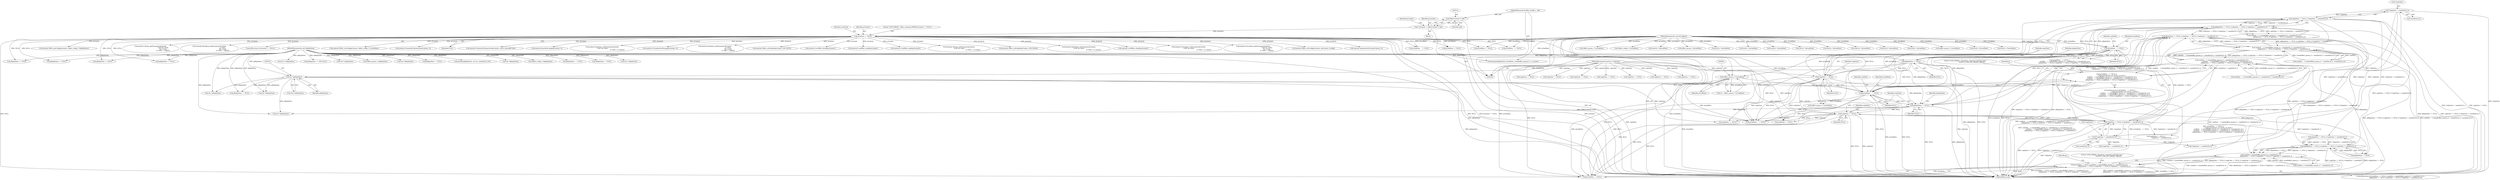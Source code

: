 digraph "0_Android_aeea52da00d210587fb3ed895de3d5f2e0264c88_4@API" {
"1000629" [label="(Call,pReplyData == NULL || replySize == NULL || *replySize != sizeof(int32_t))"];
"1000630" [label="(Call,pReplyData == NULL)"];
"1000578" [label="(Call,(int *)pReplyData)"];
"1000539" [label="(Call,pReplyData == NULL)"];
"1000115" [label="(MethodParameterIn,void *pReplyData)"];
"1000524" [label="(Call,pCmdData   == NULL)"];
"1000113" [label="(MethodParameterIn,void *pCmdData)"];
"1000153" [label="(Call,pContext == NULL)"];
"1000118" [label="(Call,* pContext = (EffectContext *) self)"];
"1000120" [label="(Call,(EffectContext *) self)"];
"1000110" [label="(MethodParameterIn,effect_handle_t  self)"];
"1000604" [label="(Call,pCmdData   == NULL)"];
"1000560" [label="(Call,(effect_param_t *) pCmdData)"];
"1000543" [label="(Call,replySize == NULL)"];
"1000114" [label="(MethodParameterIn,uint32_t *replySize)"];
"1000633" [label="(Call,replySize == NULL || *replySize != sizeof(int32_t))"];
"1000634" [label="(Call,replySize == NULL)"];
"1000542" [label="(Call,replySize == NULL || *replySize != sizeof(int32_t))"];
"1000546" [label="(Call,*replySize != sizeof(int32_t))"];
"1000637" [label="(Call,*replySize != sizeof(int32_t))"];
"1000538" [label="(Call,pReplyData == NULL || replySize == NULL || *replySize != sizeof(int32_t))"];
"1000618" [label="(Call,cmdSize    < (sizeof(effect_param_t) + sizeof(int32_t) +sizeof(int16_t)) ||\n                        pReplyData == NULL || replySize == NULL || *replySize != sizeof(int32_t))"];
"1000607" [label="(Call,cmdSize    > (sizeof(effect_param_t) + sizeof(int32_t) +sizeof(int32_t)) ||\n                        cmdSize    < (sizeof(effect_param_t) + sizeof(int32_t) +sizeof(int16_t)) ||\n                        pReplyData == NULL || replySize == NULL || *replySize != sizeof(int32_t))"];
"1000603" [label="(Call,pCmdData   == NULL ||\n                        // legal parameters are int16_t or int32_t\n                        cmdSize    > (sizeof(effect_param_t) + sizeof(int32_t) +sizeof(int32_t)) ||\n                        cmdSize    < (sizeof(effect_param_t) + sizeof(int32_t) +sizeof(int16_t)) ||\n                        pReplyData == NULL || replySize == NULL || *replySize != sizeof(int32_t))"];
"1000698" [label="(Call,cmdSize < (sizeof(effect_param_t) + sizeof(int32_t)) ||\n                        pReplyData == NULL || replySize == NULL || *replySize != sizeof(int32_t))"];
"1000694" [label="(Call,pCmdData == NULL || cmdSize < (sizeof(effect_param_t) + sizeof(int32_t)) ||\n                        pReplyData == NULL || replySize == NULL || *replySize != sizeof(int32_t))"];
"1000706" [label="(Call,pReplyData == NULL || replySize == NULL || *replySize != sizeof(int32_t))"];
"1000714" [label="(Call,*replySize != sizeof(int32_t))"];
"1001065" [label="(Call,(int32_t *)pCmdData)"];
"1000711" [label="(Call,replySize == NULL)"];
"1000349" [label="(Call,replySize == NULL)"];
"1000930" [label="(Call,(int32_t *)pCmdData)"];
"1000257" [label="(Call,replySize == NULL)"];
"1000273" [label="(Call,(int *) pReplyData)"];
"1000618" [label="(Call,cmdSize    < (sizeof(effect_param_t) + sizeof(int32_t) +sizeof(int16_t)) ||\n                        pReplyData == NULL || replySize == NULL || *replySize != sizeof(int32_t))"];
"1000212" [label="(Call,android::VirtualizerSetStrength(pContext, 0))"];
"1000695" [label="(Call,pCmdData == NULL)"];
"1000636" [label="(Identifier,NULL)"];
"1000118" [label="(Call,* pContext = (EffectContext *) self)"];
"1000609" [label="(Identifier,cmdSize)"];
"1000548" [label="(Identifier,replySize)"];
"1000460" [label="(Call,android::Equalizer_getParameter(pContext,\n                                                             p->data,\n                                                             &p->vsize,\n                                                             p->data + voffset))"];
"1000608" [label="(Call,cmdSize    > (sizeof(effect_param_t) + sizeof(int32_t) +sizeof(int32_t)))"];
"1001101" [label="(Call,pReplyData == LVM_NULL)"];
"1000635" [label="(Identifier,replySize)"];
"1000541" [label="(Identifier,NULL)"];
"1000843" [label="(Call,android::Effect_setEnabled(pContext, LVM_TRUE))"];
"1000950" [label="(Call,android::LvmEffect_disable(pContext))"];
"1000850" [label="(Call,pReplyData == NULL)"];
"1000982" [label="(Call,android::LvmEffect_enable(pContext))"];
"1000116" [label="(Block,)"];
"1000634" [label="(Call,replySize == NULL)"];
"1000578" [label="(Call,(int *)pReplyData)"];
"1000115" [label="(MethodParameterIn,void *pReplyData)"];
"1000154" [label="(Identifier,pContext)"];
"1001068" [label="(Call,android::LvmEffect_enable(pContext))"];
"1000114" [label="(MethodParameterIn,uint32_t *replySize)"];
"1000639" [label="(Identifier,replySize)"];
"1000669" [label="(Call,(int *)pReplyData)"];
"1000234" [label="(Call,(int *) pReplyData)"];
"1000800" [label="(Call,android::Volume_setParameter(pContext,\n (void *)p->data,\n                                                                 p->data + p->psize))"];
"1000873" [label="(Call,android::Effect_setEnabled(pContext, LVM_FALSE))"];
"1000581" [label="(Call,android::BassBoost_setParameter(pContext,\n (void *)p->data,\n                                                                    p->data + p->psize))"];
"1000637" [label="(Call,*replySize != sizeof(int32_t))"];
"1001142" [label="(Call,(uint32_t *)pCmdData)"];
"1000367" [label="(Call,memcpy(pReplyData, pCmdData, sizeof(effect_param_t) + p->psize))"];
"1000947" [label="(Call,(int32_t *)pCmdData)"];
"1000603" [label="(Call,pCmdData   == NULL ||\n                        // legal parameters are int16_t or int32_t\n                        cmdSize    > (sizeof(effect_param_t) + sizeof(int32_t) +sizeof(int32_t)) ||\n                        cmdSize    < (sizeof(effect_param_t) + sizeof(int32_t) +sizeof(int16_t)) ||\n                        pReplyData == NULL || replySize == NULL || *replySize != sizeof(int32_t))"];
"1001036" [label="(Call,android::LvmEffect_disable(pContext))"];
"1000527" [label="(Call,cmdSize    != (sizeof(effect_param_t) + sizeof(int32_t) +sizeof(int16_t)) ||\n                        pReplyData == NULL || replySize == NULL || *replySize != sizeof(int32_t))"];
"1000120" [label="(Call,(EffectContext *) self)"];
"1000546" [label="(Call,*replySize != sizeof(int32_t))"];
"1000119" [label="(Identifier,pContext)"];
"1000650" [label="(Identifier,p)"];
"1000672" [label="(Call,android::Virtualizer_setParameter(pContext,\n (void *)p->data,\n                                                                       p->data + p->psize))"];
"1000542" [label="(Call,replySize == NULL || *replySize != sizeof(int32_t))"];
"1000631" [label="(Identifier,pReplyData)"];
"1000707" [label="(Call,pReplyData == NULL)"];
"1000964" [label="(Call,(int32_t *)pCmdData)"];
"1000544" [label="(Identifier,replySize)"];
"1000433" [label="(Call,android::Virtualizer_getParameter(pContext,\n                                                               (void *)p->data,\n                                                               &p->vsize,\n                                                               p->data + voffset))"];
"1000168" [label="(Call,pReplyData == NULL)"];
"1000244" [label="(Call,pCmdData    == NULL)"];
"1000619" [label="(Call,cmdSize    < (sizeof(effect_param_t) + sizeof(int32_t) +sizeof(int16_t)))"];
"1000547" [label="(Call,*replySize)"];
"1000778" [label="(Call,*replySize != sizeof(int32_t))"];
"1000644" [label="(Literal,\"\tLVM_ERROR : Virtualizer_command cmdCode Case: \"\n                             \"EFFECT_CMD_SET_PARAM: ERROR\")"];
"1000558" [label="(Call,*p = (effect_param_t *) pCmdData)"];
"1000607" [label="(Call,cmdSize    > (sizeof(effect_param_t) + sizeof(int32_t) +sizeof(int32_t)) ||\n                        cmdSize    < (sizeof(effect_param_t) + sizeof(int32_t) +sizeof(int16_t)) ||\n                        pReplyData == NULL || replySize == NULL || *replySize != sizeof(int32_t))"];
"1000728" [label="(Call,(effect_param_t *) pCmdData)"];
"1000378" [label="(Call,(effect_param_t *)pReplyData)"];
"1000797" [label="(Call,(int *)pReplyData)"];
"1000523" [label="(Call,pCmdData   == NULL ||\n                        cmdSize    != (sizeof(effect_param_t) + sizeof(int32_t) +sizeof(int16_t)) ||\n                        pReplyData == NULL || replySize == NULL || *replySize != sizeof(int32_t))"];
"1000310" [label="(Call,android::Effect_setConfig(pContext, &pContext->config))"];
"1000854" [label="(Call,replySize == NULL)"];
"1000285" [label="(Call,pReplyData == NULL)"];
"1001108" [label="(Call,pCmdData == NULL)"];
"1000870" [label="(Call,(int *)pReplyData)"];
"1000721" [label="(Literal,\"\tLVM_ERROR : Equalizer_command cmdCode Case: \"\n                             \"EFFECT_CMD_SET_PARAM: ERROR\")"];
"1000771" [label="(Call,pReplyData == NULL)"];
"1000345" [label="(Call,pReplyData == NULL)"];
"1000710" [label="(Call,replySize == NULL || *replySize != sizeof(int32_t))"];
"1000122" [label="(Identifier,self)"];
"1001033" [label="(Call,(int32_t *)pCmdData)"];
"1000602" [label="(ControlStructure,if (pCmdData   == NULL ||\n                        // legal parameters are int16_t or int32_t\n                        cmdSize    > (sizeof(effect_param_t) + sizeof(int32_t) +sizeof(int32_t)) ||\n                        cmdSize    < (sizeof(effect_param_t) + sizeof(int32_t) +sizeof(int16_t)) ||\n                        pReplyData == NULL || replySize == NULL || *replySize != sizeof(int32_t)))"];
"1001193" [label="(Call,memcpy(pReplyData, vol_ret, sizeof(int32_t)*2))"];
"1000540" [label="(Identifier,pReplyData)"];
"1000629" [label="(Call,pReplyData == NULL || replySize == NULL || *replySize != sizeof(int32_t))"];
"1000222" [label="(Call,android::EqualizerSetPreset(pContext, 0))"];
"1000545" [label="(Identifier,NULL)"];
"1000840" [label="(Call,(int *)pReplyData)"];
"1000155" [label="(Identifier,NULL)"];
"1000604" [label="(Call,pCmdData   == NULL)"];
"1000303" [label="(Call,android::Effect_getConfig(pContext, (effect_config_t *)pReplyData))"];
"1000485" [label="(Call,android::Volume_getParameter(pContext,\n                                                          (void *)p->data,\n                                                          &p->vsize,\n                                                          p->data + voffset))"];
"1000733" [label="(Call,(int *)pReplyData)"];
"1000529" [label="(Identifier,cmdSize)"];
"1001050" [label="(Call,(int32_t *)pCmdData)"];
"1000305" [label="(Call,(effect_config_t *)pReplyData)"];
"1000110" [label="(MethodParameterIn,effect_handle_t  self)"];
"1000538" [label="(Call,pReplyData == NULL || replySize == NULL || *replySize != sizeof(int32_t))"];
"1000289" [label="(Call,replySize == NULL)"];
"1000792" [label="(Call,(effect_param_t *) pCmdData)"];
"1000153" [label="(Call,pContext == NULL)"];
"1000539" [label="(Call,pReplyData == NULL)"];
"1000560" [label="(Call,(effect_param_t *) pCmdData)"];
"1000706" [label="(Call,pReplyData == NULL || replySize == NULL || *replySize != sizeof(int32_t))"];
"1000127" [label="(Identifier,pContext)"];
"1000549" [label="(Call,sizeof(int32_t))"];
"1000699" [label="(Call,cmdSize < (sizeof(effect_param_t) + sizeof(int32_t)))"];
"1000253" [label="(Call,pReplyData  == NULL)"];
"1001260" [label="(MethodReturn,int)"];
"1000525" [label="(Identifier,pCmdData)"];
"1000408" [label="(Call,android::BassBoost_getParameter(pContext,\n                                                             p->data,\n                                                             &p->vsize,\n                                                             p->data + voffset))"];
"1000152" [label="(ControlStructure,if (pContext == NULL))"];
"1000524" [label="(Call,pCmdData   == NULL)"];
"1000276" [label="(Call,android::Effect_setConfig(pContext, (effect_config_t *) pCmdData))"];
"1000543" [label="(Call,replySize == NULL)"];
"1000774" [label="(Call,replySize == NULL ||\n                        *replySize != sizeof(int32_t))"];
"1000158" [label="(Literal,\"\tLVM_ERROR : Effect_command ERROR pContext == NULL\")"];
"1001119" [label="(Call,pReplyData == NULL)"];
"1000759" [label="(Call,pCmdData   == NULL)"];
"1000278" [label="(Call,(effect_config_t *) pCmdData)"];
"1000327" [label="(Call,pCmdData == NULL)"];
"1000562" [label="(Identifier,pCmdData)"];
"1000526" [label="(Identifier,NULL)"];
"1000633" [label="(Call,replySize == NULL || *replySize != sizeof(int32_t))"];
"1000693" [label="(ControlStructure,if (pCmdData == NULL || cmdSize < (sizeof(effect_param_t) + sizeof(int32_t)) ||\n                        pReplyData == NULL || replySize == NULL || *replySize != sizeof(int32_t)))"];
"1000191" [label="(Call,(int *) pReplyData)"];
"1000577" [label="(Call,*(int *)pReplyData)"];
"1000727" [label="(Identifier,p)"];
"1000775" [label="(Call,replySize == NULL)"];
"1000694" [label="(Call,pCmdData == NULL || cmdSize < (sizeof(effect_param_t) + sizeof(int32_t)) ||\n                        pReplyData == NULL || replySize == NULL || *replySize != sizeof(int32_t))"];
"1000698" [label="(Call,cmdSize < (sizeof(effect_param_t) + sizeof(int32_t)) ||\n                        pReplyData == NULL || replySize == NULL || *replySize != sizeof(int32_t))"];
"1000113" [label="(MethodParameterIn,void *pCmdData)"];
"1000824" [label="(Call,replySize == NULL)"];
"1000820" [label="(Call,pReplyData == NULL)"];
"1000237" [label="(Call,android::VolumeSetVolumeLevel(pContext, 0))"];
"1001200" [label="(Call,android::VolumeSetVolumeLevel(pContext, (int16_t)(maxdB*100)))"];
"1000638" [label="(Call,*replySize)"];
"1000632" [label="(Identifier,NULL)"];
"1000895" [label="(Call,(uint32_t *)pCmdData)"];
"1000630" [label="(Call,pReplyData == NULL)"];
"1001123" [label="(Call,replySize == NULL)"];
"1000322" [label="(Call,(effect_param_t *)pCmdData)"];
"1000882" [label="(Call,pCmdData   == NULL)"];
"1000580" [label="(Identifier,pReplyData)"];
"1000163" [label="(Identifier,cmdCode)"];
"1000202" [label="(Call,android::BassSetStrength(pContext, 0))"];
"1000979" [label="(Call,(int32_t *)pCmdData)"];
"1001016" [label="(Call,(int32_t *)pCmdData)"];
"1000651" [label="(Call,(effect_param_t *) pCmdData)"];
"1000736" [label="(Call,android::Equalizer_setParameter(pContext,\n (void *)p->data,\n                                                                     p->data + p->psize))"];
"1000640" [label="(Call,sizeof(int32_t))"];
"1000606" [label="(Identifier,NULL)"];
"1001149" [label="(Call,(uint32_t *)pCmdData)"];
"1000172" [label="(Call,replySize == NULL)"];
"1000605" [label="(Identifier,pCmdData)"];
"1000629" -> "1000618"  [label="AST: "];
"1000629" -> "1000630"  [label="CFG: "];
"1000629" -> "1000633"  [label="CFG: "];
"1000630" -> "1000629"  [label="AST: "];
"1000633" -> "1000629"  [label="AST: "];
"1000618" -> "1000629"  [label="CFG: "];
"1000629" -> "1001260"  [label="DDG: pReplyData == NULL"];
"1000629" -> "1001260"  [label="DDG: replySize == NULL || *replySize != sizeof(int32_t)"];
"1000629" -> "1000618"  [label="DDG: pReplyData == NULL"];
"1000629" -> "1000618"  [label="DDG: replySize == NULL || *replySize != sizeof(int32_t)"];
"1000630" -> "1000629"  [label="DDG: pReplyData"];
"1000630" -> "1000629"  [label="DDG: NULL"];
"1000633" -> "1000629"  [label="DDG: replySize == NULL"];
"1000633" -> "1000629"  [label="DDG: *replySize != sizeof(int32_t)"];
"1000538" -> "1000629"  [label="DDG: replySize == NULL || *replySize != sizeof(int32_t)"];
"1000629" -> "1000706"  [label="DDG: replySize == NULL || *replySize != sizeof(int32_t)"];
"1000630" -> "1000632"  [label="CFG: "];
"1000631" -> "1000630"  [label="AST: "];
"1000632" -> "1000630"  [label="AST: "];
"1000635" -> "1000630"  [label="CFG: "];
"1000630" -> "1001260"  [label="DDG: NULL"];
"1000630" -> "1001260"  [label="DDG: pReplyData"];
"1000578" -> "1000630"  [label="DDG: pReplyData"];
"1000115" -> "1000630"  [label="DDG: pReplyData"];
"1000604" -> "1000630"  [label="DDG: NULL"];
"1000630" -> "1000634"  [label="DDG: NULL"];
"1000630" -> "1000669"  [label="DDG: pReplyData"];
"1000630" -> "1000695"  [label="DDG: NULL"];
"1000630" -> "1000759"  [label="DDG: NULL"];
"1000578" -> "1000577"  [label="AST: "];
"1000578" -> "1000580"  [label="CFG: "];
"1000579" -> "1000578"  [label="AST: "];
"1000580" -> "1000578"  [label="AST: "];
"1000577" -> "1000578"  [label="CFG: "];
"1000578" -> "1001260"  [label="DDG: pReplyData"];
"1000539" -> "1000578"  [label="DDG: pReplyData"];
"1000115" -> "1000578"  [label="DDG: pReplyData"];
"1000578" -> "1000669"  [label="DDG: pReplyData"];
"1000578" -> "1000707"  [label="DDG: pReplyData"];
"1000578" -> "1000733"  [label="DDG: pReplyData"];
"1000578" -> "1000771"  [label="DDG: pReplyData"];
"1000578" -> "1000797"  [label="DDG: pReplyData"];
"1000539" -> "1000538"  [label="AST: "];
"1000539" -> "1000541"  [label="CFG: "];
"1000540" -> "1000539"  [label="AST: "];
"1000541" -> "1000539"  [label="AST: "];
"1000544" -> "1000539"  [label="CFG: "];
"1000538" -> "1000539"  [label="CFG: "];
"1000539" -> "1001260"  [label="DDG: pReplyData"];
"1000539" -> "1001260"  [label="DDG: NULL"];
"1000539" -> "1000538"  [label="DDG: pReplyData"];
"1000539" -> "1000538"  [label="DDG: NULL"];
"1000115" -> "1000539"  [label="DDG: pReplyData"];
"1000524" -> "1000539"  [label="DDG: NULL"];
"1000539" -> "1000543"  [label="DDG: NULL"];
"1000539" -> "1000604"  [label="DDG: NULL"];
"1000539" -> "1000695"  [label="DDG: NULL"];
"1000539" -> "1000759"  [label="DDG: NULL"];
"1000115" -> "1000109"  [label="AST: "];
"1000115" -> "1001260"  [label="DDG: pReplyData"];
"1000115" -> "1000168"  [label="DDG: pReplyData"];
"1000115" -> "1000191"  [label="DDG: pReplyData"];
"1000115" -> "1000234"  [label="DDG: pReplyData"];
"1000115" -> "1000253"  [label="DDG: pReplyData"];
"1000115" -> "1000273"  [label="DDG: pReplyData"];
"1000115" -> "1000285"  [label="DDG: pReplyData"];
"1000115" -> "1000305"  [label="DDG: pReplyData"];
"1000115" -> "1000345"  [label="DDG: pReplyData"];
"1000115" -> "1000367"  [label="DDG: pReplyData"];
"1000115" -> "1000378"  [label="DDG: pReplyData"];
"1000115" -> "1000669"  [label="DDG: pReplyData"];
"1000115" -> "1000707"  [label="DDG: pReplyData"];
"1000115" -> "1000733"  [label="DDG: pReplyData"];
"1000115" -> "1000771"  [label="DDG: pReplyData"];
"1000115" -> "1000797"  [label="DDG: pReplyData"];
"1000115" -> "1000820"  [label="DDG: pReplyData"];
"1000115" -> "1000840"  [label="DDG: pReplyData"];
"1000115" -> "1000850"  [label="DDG: pReplyData"];
"1000115" -> "1000870"  [label="DDG: pReplyData"];
"1000115" -> "1001101"  [label="DDG: pReplyData"];
"1000115" -> "1001119"  [label="DDG: pReplyData"];
"1000115" -> "1001193"  [label="DDG: pReplyData"];
"1000524" -> "1000523"  [label="AST: "];
"1000524" -> "1000526"  [label="CFG: "];
"1000525" -> "1000524"  [label="AST: "];
"1000526" -> "1000524"  [label="AST: "];
"1000529" -> "1000524"  [label="CFG: "];
"1000523" -> "1000524"  [label="CFG: "];
"1000524" -> "1001260"  [label="DDG: pCmdData"];
"1000524" -> "1001260"  [label="DDG: NULL"];
"1000524" -> "1000523"  [label="DDG: pCmdData"];
"1000524" -> "1000523"  [label="DDG: NULL"];
"1000113" -> "1000524"  [label="DDG: pCmdData"];
"1000153" -> "1000524"  [label="DDG: NULL"];
"1000524" -> "1000560"  [label="DDG: pCmdData"];
"1000524" -> "1000604"  [label="DDG: NULL"];
"1000524" -> "1000695"  [label="DDG: NULL"];
"1000524" -> "1000759"  [label="DDG: NULL"];
"1000113" -> "1000109"  [label="AST: "];
"1000113" -> "1001260"  [label="DDG: pCmdData"];
"1000113" -> "1000244"  [label="DDG: pCmdData"];
"1000113" -> "1000278"  [label="DDG: pCmdData"];
"1000113" -> "1000322"  [label="DDG: pCmdData"];
"1000113" -> "1000327"  [label="DDG: pCmdData"];
"1000113" -> "1000367"  [label="DDG: pCmdData"];
"1000113" -> "1000560"  [label="DDG: pCmdData"];
"1000113" -> "1000604"  [label="DDG: pCmdData"];
"1000113" -> "1000651"  [label="DDG: pCmdData"];
"1000113" -> "1000695"  [label="DDG: pCmdData"];
"1000113" -> "1000728"  [label="DDG: pCmdData"];
"1000113" -> "1000759"  [label="DDG: pCmdData"];
"1000113" -> "1000792"  [label="DDG: pCmdData"];
"1000113" -> "1000882"  [label="DDG: pCmdData"];
"1000113" -> "1000895"  [label="DDG: pCmdData"];
"1000113" -> "1000930"  [label="DDG: pCmdData"];
"1000113" -> "1000947"  [label="DDG: pCmdData"];
"1000113" -> "1000964"  [label="DDG: pCmdData"];
"1000113" -> "1000979"  [label="DDG: pCmdData"];
"1000113" -> "1001016"  [label="DDG: pCmdData"];
"1000113" -> "1001033"  [label="DDG: pCmdData"];
"1000113" -> "1001050"  [label="DDG: pCmdData"];
"1000113" -> "1001065"  [label="DDG: pCmdData"];
"1000113" -> "1001108"  [label="DDG: pCmdData"];
"1000113" -> "1001142"  [label="DDG: pCmdData"];
"1000113" -> "1001149"  [label="DDG: pCmdData"];
"1000153" -> "1000152"  [label="AST: "];
"1000153" -> "1000155"  [label="CFG: "];
"1000154" -> "1000153"  [label="AST: "];
"1000155" -> "1000153"  [label="AST: "];
"1000158" -> "1000153"  [label="CFG: "];
"1000163" -> "1000153"  [label="CFG: "];
"1000153" -> "1001260"  [label="DDG: NULL"];
"1000153" -> "1001260"  [label="DDG: pContext == NULL"];
"1000153" -> "1001260"  [label="DDG: pContext"];
"1000118" -> "1000153"  [label="DDG: pContext"];
"1000153" -> "1000168"  [label="DDG: NULL"];
"1000153" -> "1000202"  [label="DDG: pContext"];
"1000153" -> "1000212"  [label="DDG: pContext"];
"1000153" -> "1000222"  [label="DDG: pContext"];
"1000153" -> "1000237"  [label="DDG: pContext"];
"1000153" -> "1000244"  [label="DDG: NULL"];
"1000153" -> "1000276"  [label="DDG: pContext"];
"1000153" -> "1000285"  [label="DDG: NULL"];
"1000153" -> "1000303"  [label="DDG: pContext"];
"1000153" -> "1000310"  [label="DDG: pContext"];
"1000153" -> "1000327"  [label="DDG: NULL"];
"1000153" -> "1000408"  [label="DDG: pContext"];
"1000153" -> "1000433"  [label="DDG: pContext"];
"1000153" -> "1000460"  [label="DDG: pContext"];
"1000153" -> "1000485"  [label="DDG: pContext"];
"1000153" -> "1000581"  [label="DDG: pContext"];
"1000153" -> "1000604"  [label="DDG: NULL"];
"1000153" -> "1000672"  [label="DDG: pContext"];
"1000153" -> "1000695"  [label="DDG: NULL"];
"1000153" -> "1000736"  [label="DDG: pContext"];
"1000153" -> "1000759"  [label="DDG: NULL"];
"1000153" -> "1000800"  [label="DDG: pContext"];
"1000153" -> "1000820"  [label="DDG: NULL"];
"1000153" -> "1000843"  [label="DDG: pContext"];
"1000153" -> "1000850"  [label="DDG: NULL"];
"1000153" -> "1000873"  [label="DDG: pContext"];
"1000153" -> "1000882"  [label="DDG: NULL"];
"1000153" -> "1000950"  [label="DDG: pContext"];
"1000153" -> "1000982"  [label="DDG: pContext"];
"1000153" -> "1001036"  [label="DDG: pContext"];
"1000153" -> "1001068"  [label="DDG: pContext"];
"1000153" -> "1001108"  [label="DDG: NULL"];
"1000153" -> "1001200"  [label="DDG: pContext"];
"1000118" -> "1000116"  [label="AST: "];
"1000118" -> "1000120"  [label="CFG: "];
"1000119" -> "1000118"  [label="AST: "];
"1000120" -> "1000118"  [label="AST: "];
"1000127" -> "1000118"  [label="CFG: "];
"1000118" -> "1001260"  [label="DDG: (EffectContext *) self"];
"1000120" -> "1000118"  [label="DDG: self"];
"1000120" -> "1000122"  [label="CFG: "];
"1000121" -> "1000120"  [label="AST: "];
"1000122" -> "1000120"  [label="AST: "];
"1000120" -> "1001260"  [label="DDG: self"];
"1000110" -> "1000120"  [label="DDG: self"];
"1000110" -> "1000109"  [label="AST: "];
"1000110" -> "1001260"  [label="DDG: self"];
"1000604" -> "1000603"  [label="AST: "];
"1000604" -> "1000606"  [label="CFG: "];
"1000605" -> "1000604"  [label="AST: "];
"1000606" -> "1000604"  [label="AST: "];
"1000609" -> "1000604"  [label="CFG: "];
"1000603" -> "1000604"  [label="CFG: "];
"1000604" -> "1001260"  [label="DDG: pCmdData"];
"1000604" -> "1001260"  [label="DDG: NULL"];
"1000604" -> "1000603"  [label="DDG: pCmdData"];
"1000604" -> "1000603"  [label="DDG: NULL"];
"1000560" -> "1000604"  [label="DDG: pCmdData"];
"1000543" -> "1000604"  [label="DDG: NULL"];
"1000604" -> "1000651"  [label="DDG: pCmdData"];
"1000604" -> "1000695"  [label="DDG: NULL"];
"1000604" -> "1000759"  [label="DDG: NULL"];
"1000560" -> "1000558"  [label="AST: "];
"1000560" -> "1000562"  [label="CFG: "];
"1000561" -> "1000560"  [label="AST: "];
"1000562" -> "1000560"  [label="AST: "];
"1000558" -> "1000560"  [label="CFG: "];
"1000560" -> "1001260"  [label="DDG: pCmdData"];
"1000560" -> "1000558"  [label="DDG: pCmdData"];
"1000560" -> "1000695"  [label="DDG: pCmdData"];
"1000560" -> "1000759"  [label="DDG: pCmdData"];
"1000543" -> "1000542"  [label="AST: "];
"1000543" -> "1000545"  [label="CFG: "];
"1000544" -> "1000543"  [label="AST: "];
"1000545" -> "1000543"  [label="AST: "];
"1000548" -> "1000543"  [label="CFG: "];
"1000542" -> "1000543"  [label="CFG: "];
"1000543" -> "1001260"  [label="DDG: NULL"];
"1000543" -> "1001260"  [label="DDG: replySize"];
"1000543" -> "1000542"  [label="DDG: replySize"];
"1000543" -> "1000542"  [label="DDG: NULL"];
"1000114" -> "1000543"  [label="DDG: replySize"];
"1000543" -> "1000634"  [label="DDG: replySize"];
"1000543" -> "1000695"  [label="DDG: NULL"];
"1000543" -> "1000711"  [label="DDG: replySize"];
"1000543" -> "1000759"  [label="DDG: NULL"];
"1000543" -> "1000775"  [label="DDG: replySize"];
"1000114" -> "1000109"  [label="AST: "];
"1000114" -> "1001260"  [label="DDG: replySize"];
"1000114" -> "1000172"  [label="DDG: replySize"];
"1000114" -> "1000257"  [label="DDG: replySize"];
"1000114" -> "1000289"  [label="DDG: replySize"];
"1000114" -> "1000349"  [label="DDG: replySize"];
"1000114" -> "1000634"  [label="DDG: replySize"];
"1000114" -> "1000711"  [label="DDG: replySize"];
"1000114" -> "1000775"  [label="DDG: replySize"];
"1000114" -> "1000824"  [label="DDG: replySize"];
"1000114" -> "1000854"  [label="DDG: replySize"];
"1000114" -> "1001123"  [label="DDG: replySize"];
"1000633" -> "1000634"  [label="CFG: "];
"1000633" -> "1000637"  [label="CFG: "];
"1000634" -> "1000633"  [label="AST: "];
"1000637" -> "1000633"  [label="AST: "];
"1000633" -> "1001260"  [label="DDG: *replySize != sizeof(int32_t)"];
"1000633" -> "1001260"  [label="DDG: replySize == NULL"];
"1000634" -> "1000633"  [label="DDG: replySize"];
"1000634" -> "1000633"  [label="DDG: NULL"];
"1000542" -> "1000633"  [label="DDG: *replySize != sizeof(int32_t)"];
"1000637" -> "1000633"  [label="DDG: *replySize"];
"1000633" -> "1000710"  [label="DDG: *replySize != sizeof(int32_t)"];
"1000633" -> "1000774"  [label="DDG: *replySize != sizeof(int32_t)"];
"1000634" -> "1000636"  [label="CFG: "];
"1000635" -> "1000634"  [label="AST: "];
"1000636" -> "1000634"  [label="AST: "];
"1000639" -> "1000634"  [label="CFG: "];
"1000634" -> "1001260"  [label="DDG: replySize"];
"1000634" -> "1001260"  [label="DDG: NULL"];
"1000634" -> "1000695"  [label="DDG: NULL"];
"1000634" -> "1000711"  [label="DDG: replySize"];
"1000634" -> "1000759"  [label="DDG: NULL"];
"1000634" -> "1000775"  [label="DDG: replySize"];
"1000542" -> "1000538"  [label="AST: "];
"1000542" -> "1000546"  [label="CFG: "];
"1000546" -> "1000542"  [label="AST: "];
"1000538" -> "1000542"  [label="CFG: "];
"1000542" -> "1001260"  [label="DDG: *replySize != sizeof(int32_t)"];
"1000542" -> "1001260"  [label="DDG: replySize == NULL"];
"1000542" -> "1000538"  [label="DDG: replySize == NULL"];
"1000542" -> "1000538"  [label="DDG: *replySize != sizeof(int32_t)"];
"1000546" -> "1000542"  [label="DDG: *replySize"];
"1000542" -> "1000710"  [label="DDG: *replySize != sizeof(int32_t)"];
"1000542" -> "1000774"  [label="DDG: *replySize != sizeof(int32_t)"];
"1000546" -> "1000549"  [label="CFG: "];
"1000547" -> "1000546"  [label="AST: "];
"1000549" -> "1000546"  [label="AST: "];
"1000546" -> "1001260"  [label="DDG: *replySize"];
"1000546" -> "1000637"  [label="DDG: *replySize"];
"1000546" -> "1000714"  [label="DDG: *replySize"];
"1000546" -> "1000778"  [label="DDG: *replySize"];
"1000637" -> "1000640"  [label="CFG: "];
"1000638" -> "1000637"  [label="AST: "];
"1000640" -> "1000637"  [label="AST: "];
"1000637" -> "1001260"  [label="DDG: *replySize"];
"1000637" -> "1000714"  [label="DDG: *replySize"];
"1000637" -> "1000778"  [label="DDG: *replySize"];
"1000538" -> "1000527"  [label="AST: "];
"1000527" -> "1000538"  [label="CFG: "];
"1000538" -> "1001260"  [label="DDG: replySize == NULL || *replySize != sizeof(int32_t)"];
"1000538" -> "1001260"  [label="DDG: pReplyData == NULL"];
"1000538" -> "1000527"  [label="DDG: pReplyData == NULL"];
"1000538" -> "1000527"  [label="DDG: replySize == NULL || *replySize != sizeof(int32_t)"];
"1000538" -> "1000706"  [label="DDG: replySize == NULL || *replySize != sizeof(int32_t)"];
"1000618" -> "1000607"  [label="AST: "];
"1000618" -> "1000619"  [label="CFG: "];
"1000619" -> "1000618"  [label="AST: "];
"1000607" -> "1000618"  [label="CFG: "];
"1000618" -> "1001260"  [label="DDG: pReplyData == NULL || replySize == NULL || *replySize != sizeof(int32_t)"];
"1000618" -> "1001260"  [label="DDG: cmdSize    < (sizeof(effect_param_t) + sizeof(int32_t) +sizeof(int16_t))"];
"1000618" -> "1000607"  [label="DDG: cmdSize    < (sizeof(effect_param_t) + sizeof(int32_t) +sizeof(int16_t))"];
"1000618" -> "1000607"  [label="DDG: pReplyData == NULL || replySize == NULL || *replySize != sizeof(int32_t)"];
"1000619" -> "1000618"  [label="DDG: cmdSize"];
"1000619" -> "1000618"  [label="DDG: sizeof(effect_param_t) + sizeof(int32_t) +sizeof(int16_t)"];
"1000527" -> "1000618"  [label="DDG: pReplyData == NULL || replySize == NULL || *replySize != sizeof(int32_t)"];
"1000618" -> "1000698"  [label="DDG: pReplyData == NULL || replySize == NULL || *replySize != sizeof(int32_t)"];
"1000607" -> "1000603"  [label="AST: "];
"1000607" -> "1000608"  [label="CFG: "];
"1000608" -> "1000607"  [label="AST: "];
"1000603" -> "1000607"  [label="CFG: "];
"1000607" -> "1001260"  [label="DDG: cmdSize    < (sizeof(effect_param_t) + sizeof(int32_t) +sizeof(int16_t)) ||\n                        pReplyData == NULL || replySize == NULL || *replySize != sizeof(int32_t)"];
"1000607" -> "1001260"  [label="DDG: cmdSize    > (sizeof(effect_param_t) + sizeof(int32_t) +sizeof(int32_t))"];
"1000607" -> "1000603"  [label="DDG: cmdSize    > (sizeof(effect_param_t) + sizeof(int32_t) +sizeof(int32_t))"];
"1000607" -> "1000603"  [label="DDG: cmdSize    < (sizeof(effect_param_t) + sizeof(int32_t) +sizeof(int16_t)) ||\n                        pReplyData == NULL || replySize == NULL || *replySize != sizeof(int32_t)"];
"1000608" -> "1000607"  [label="DDG: cmdSize"];
"1000608" -> "1000607"  [label="DDG: sizeof(effect_param_t) + sizeof(int32_t) +sizeof(int32_t)"];
"1000603" -> "1000602"  [label="AST: "];
"1000644" -> "1000603"  [label="CFG: "];
"1000650" -> "1000603"  [label="CFG: "];
"1000603" -> "1001260"  [label="DDG: cmdSize    > (sizeof(effect_param_t) + sizeof(int32_t) +sizeof(int32_t)) ||\n                        cmdSize    < (sizeof(effect_param_t) + sizeof(int32_t) +sizeof(int16_t)) ||\n                        pReplyData == NULL || replySize == NULL || *replySize != sizeof(int32_t)"];
"1000603" -> "1001260"  [label="DDG: pCmdData   == NULL"];
"1000603" -> "1001260"  [label="DDG: pCmdData   == NULL ||\n                        // legal parameters are int16_t or int32_t\n                        cmdSize    > (sizeof(effect_param_t) + sizeof(int32_t) +sizeof(int32_t)) ||\n                        cmdSize    < (sizeof(effect_param_t) + sizeof(int32_t) +sizeof(int16_t)) ||\n                        pReplyData == NULL || replySize == NULL || *replySize != sizeof(int32_t)"];
"1000698" -> "1000694"  [label="AST: "];
"1000698" -> "1000699"  [label="CFG: "];
"1000698" -> "1000706"  [label="CFG: "];
"1000699" -> "1000698"  [label="AST: "];
"1000706" -> "1000698"  [label="AST: "];
"1000694" -> "1000698"  [label="CFG: "];
"1000698" -> "1001260"  [label="DDG: cmdSize < (sizeof(effect_param_t) + sizeof(int32_t))"];
"1000698" -> "1001260"  [label="DDG: pReplyData == NULL || replySize == NULL || *replySize != sizeof(int32_t)"];
"1000698" -> "1000694"  [label="DDG: cmdSize < (sizeof(effect_param_t) + sizeof(int32_t))"];
"1000698" -> "1000694"  [label="DDG: pReplyData == NULL || replySize == NULL || *replySize != sizeof(int32_t)"];
"1000699" -> "1000698"  [label="DDG: cmdSize"];
"1000699" -> "1000698"  [label="DDG: sizeof(effect_param_t) + sizeof(int32_t)"];
"1000527" -> "1000698"  [label="DDG: pReplyData == NULL || replySize == NULL || *replySize != sizeof(int32_t)"];
"1000706" -> "1000698"  [label="DDG: pReplyData == NULL"];
"1000706" -> "1000698"  [label="DDG: replySize == NULL || *replySize != sizeof(int32_t)"];
"1000694" -> "1000693"  [label="AST: "];
"1000694" -> "1000695"  [label="CFG: "];
"1000695" -> "1000694"  [label="AST: "];
"1000721" -> "1000694"  [label="CFG: "];
"1000727" -> "1000694"  [label="CFG: "];
"1000694" -> "1001260"  [label="DDG: pCmdData == NULL"];
"1000694" -> "1001260"  [label="DDG: pCmdData == NULL || cmdSize < (sizeof(effect_param_t) + sizeof(int32_t)) ||\n                        pReplyData == NULL || replySize == NULL || *replySize != sizeof(int32_t)"];
"1000694" -> "1001260"  [label="DDG: cmdSize < (sizeof(effect_param_t) + sizeof(int32_t)) ||\n                        pReplyData == NULL || replySize == NULL || *replySize != sizeof(int32_t)"];
"1000695" -> "1000694"  [label="DDG: pCmdData"];
"1000695" -> "1000694"  [label="DDG: NULL"];
"1000706" -> "1000707"  [label="CFG: "];
"1000706" -> "1000710"  [label="CFG: "];
"1000707" -> "1000706"  [label="AST: "];
"1000710" -> "1000706"  [label="AST: "];
"1000706" -> "1001260"  [label="DDG: replySize == NULL || *replySize != sizeof(int32_t)"];
"1000706" -> "1001260"  [label="DDG: pReplyData == NULL"];
"1000707" -> "1000706"  [label="DDG: pReplyData"];
"1000707" -> "1000706"  [label="DDG: NULL"];
"1000710" -> "1000706"  [label="DDG: replySize == NULL"];
"1000710" -> "1000706"  [label="DDG: *replySize != sizeof(int32_t)"];
}
